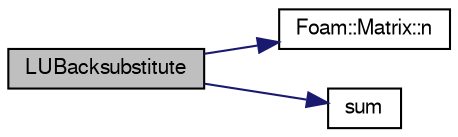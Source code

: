 digraph "LUBacksubstitute"
{
  bgcolor="transparent";
  edge [fontname="FreeSans",fontsize="10",labelfontname="FreeSans",labelfontsize="10"];
  node [fontname="FreeSans",fontsize="10",shape=record];
  rankdir="LR";
  Node110865 [label="LUBacksubstitute",height=0.2,width=0.4,color="black", fillcolor="grey75", style="filled", fontcolor="black"];
  Node110865 -> Node110866 [color="midnightblue",fontsize="10",style="solid",fontname="FreeSans"];
  Node110866 [label="Foam::Matrix::n",height=0.2,width=0.4,color="black",URL="$a26774.html#a8a840ce72ef06572aff1f3e950889757",tooltip="Return the number of rows. "];
  Node110865 -> Node110867 [color="midnightblue",fontsize="10",style="solid",fontname="FreeSans"];
  Node110867 [label="sum",height=0.2,width=0.4,color="black",URL="$a21124.html#a3d8733143aad0e03b300186ab4bef137"];
}
